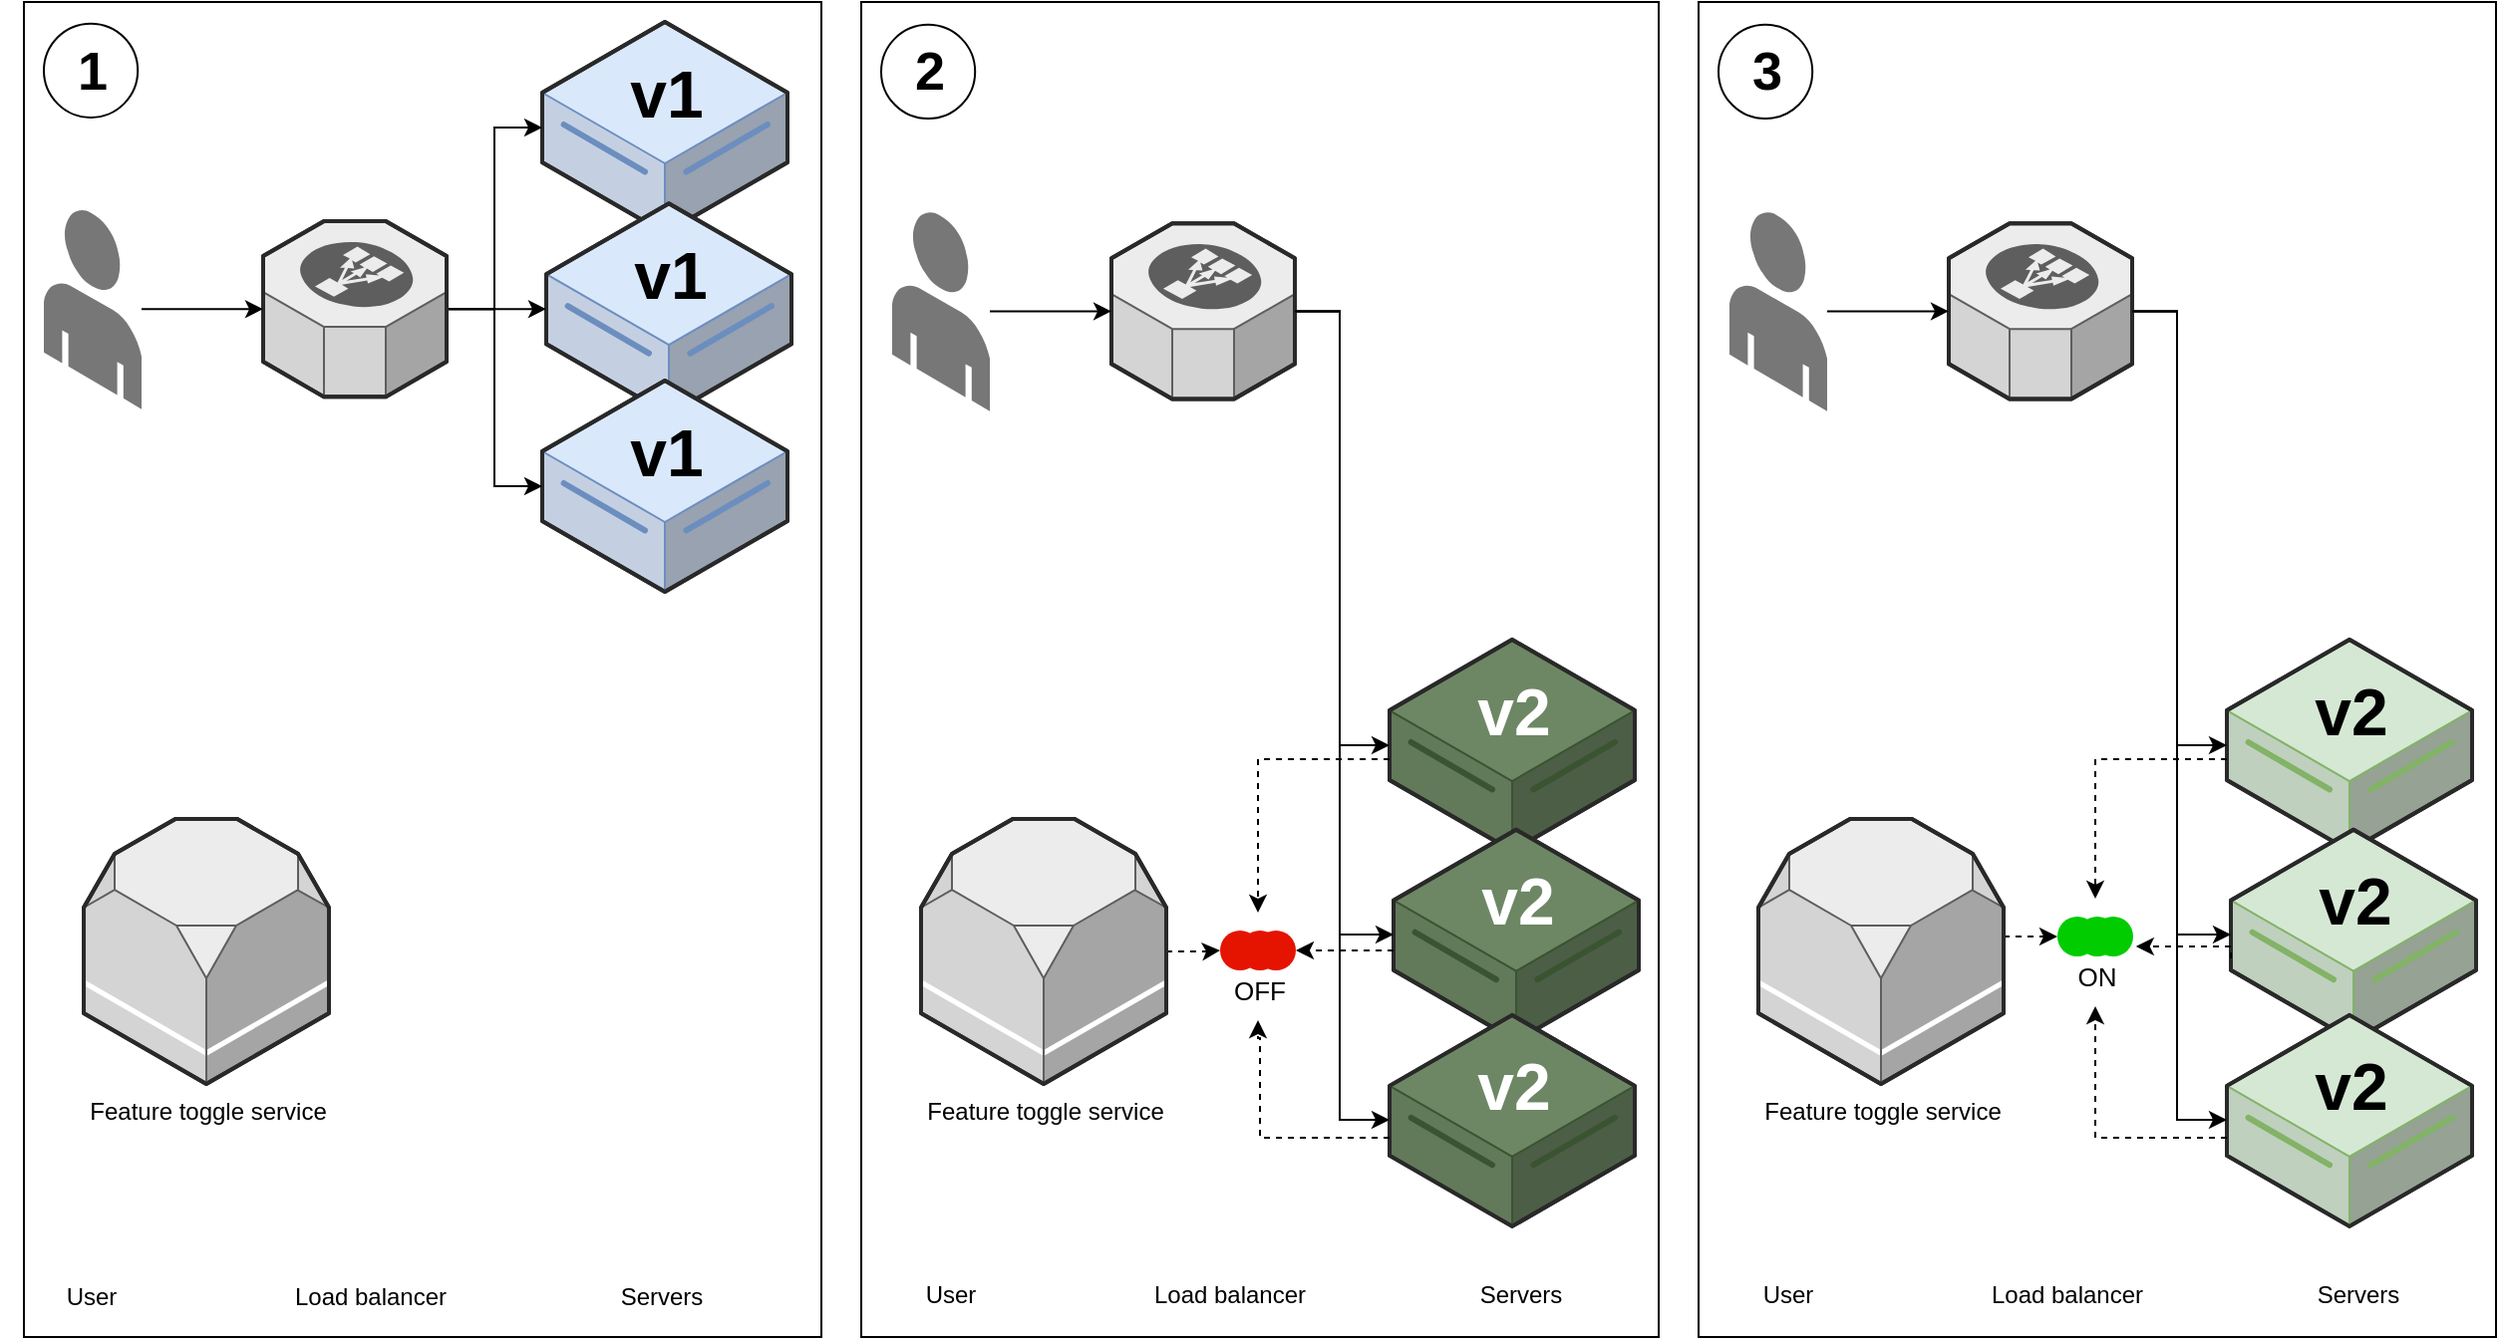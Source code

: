 <mxfile version="24.4.8" type="device">
  <diagram name="Page-1" id="-ZYCApN5Wwl5NKDxl_Fw">
    <mxGraphModel dx="1434" dy="795" grid="1" gridSize="10" guides="1" tooltips="1" connect="1" arrows="1" fold="1" page="1" pageScale="1" pageWidth="850" pageHeight="1100" math="0" shadow="0">
      <root>
        <mxCell id="0" />
        <mxCell id="1" parent="0" />
        <mxCell id="LBr9hsCO0pmCrkEfYy0i-32" value="" style="group" parent="1" vertex="1" connectable="0">
          <mxGeometry x="40" y="330" width="400" height="670" as="geometry" />
        </mxCell>
        <mxCell id="LBr9hsCO0pmCrkEfYy0i-30" value="" style="rounded=0;whiteSpace=wrap;html=1;fillColor=none;" parent="LBr9hsCO0pmCrkEfYy0i-32" vertex="1">
          <mxGeometry width="400" height="670" as="geometry" />
        </mxCell>
        <mxCell id="LBr9hsCO0pmCrkEfYy0i-31" value="1" style="ellipse;whiteSpace=wrap;html=1;aspect=fixed;fontSize=27;fontStyle=1;spacing=2;spacingLeft=2;spacingTop=1;" parent="LBr9hsCO0pmCrkEfYy0i-32" vertex="1">
          <mxGeometry x="10" y="10.881" width="47.103" height="47.103" as="geometry" />
        </mxCell>
        <mxCell id="LBr9hsCO0pmCrkEfYy0i-33" value="Servers" style="text;html=1;align=center;verticalAlign=middle;whiteSpace=wrap;rounded=0;" parent="LBr9hsCO0pmCrkEfYy0i-32" vertex="1">
          <mxGeometry x="290" y="634.999" width="60" height="29.92" as="geometry" />
        </mxCell>
        <mxCell id="LBr9hsCO0pmCrkEfYy0i-34" value="Load balancer" style="text;html=1;align=center;verticalAlign=middle;whiteSpace=wrap;rounded=0;" parent="LBr9hsCO0pmCrkEfYy0i-32" vertex="1">
          <mxGeometry x="129" y="635" width="90" height="29.92" as="geometry" />
        </mxCell>
        <mxCell id="LBr9hsCO0pmCrkEfYy0i-35" value="User" style="text;html=1;align=center;verticalAlign=middle;whiteSpace=wrap;rounded=0;" parent="LBr9hsCO0pmCrkEfYy0i-32" vertex="1">
          <mxGeometry x="-11.45" y="635" width="90" height="29.92" as="geometry" />
        </mxCell>
        <mxCell id="4t6IRQGJUWUlRsPpb1F--1" value="Feature toggle service" style="verticalLabelPosition=bottom;html=1;verticalAlign=top;strokeWidth=1;align=center;outlineConnect=0;dashed=0;outlineConnect=0;shape=mxgraph.aws3d.rds;fillColor=#ECECEC;strokeColor=#5E5E5E;aspect=fixed;" vertex="1" parent="LBr9hsCO0pmCrkEfYy0i-32">
          <mxGeometry x="30" y="410" width="123" height="133" as="geometry" />
        </mxCell>
        <mxCell id="LBr9hsCO0pmCrkEfYy0i-1" value="&lt;div style=&quot;font-size: 8px;&quot;&gt;&lt;font style=&quot;font-size: 8px;&quot;&gt;&lt;br style=&quot;&quot;&gt;&lt;/font&gt;&lt;/div&gt;v1" style="verticalLabelPosition=middle;html=1;verticalAlign=top;strokeWidth=1;align=center;outlineConnect=0;dashed=0;outlineConnect=0;shape=mxgraph.aws3d.dataServer;strokeColor=#6c8ebf;aspect=fixed;fillColor=#dae8fc;labelPosition=center;fontStyle=1;fontSize=33;" parent="1" vertex="1">
          <mxGeometry x="300" y="340" width="123" height="106" as="geometry" />
        </mxCell>
        <mxCell id="LBr9hsCO0pmCrkEfYy0i-4" value="&lt;div style=&quot;font-size: 8px;&quot;&gt;&lt;font style=&quot;font-size: 8px;&quot;&gt;&lt;br style=&quot;&quot;&gt;&lt;/font&gt;&lt;/div&gt;v1" style="verticalLabelPosition=middle;html=1;verticalAlign=top;strokeWidth=1;align=center;outlineConnect=0;dashed=0;outlineConnect=0;shape=mxgraph.aws3d.dataServer;strokeColor=#6c8ebf;aspect=fixed;fillColor=#dae8fc;labelPosition=center;fontStyle=1;fontSize=33;" parent="1" vertex="1">
          <mxGeometry x="302" y="431.09" width="123" height="106" as="geometry" />
        </mxCell>
        <mxCell id="LBr9hsCO0pmCrkEfYy0i-5" value="&lt;div style=&quot;font-size: 8px;&quot;&gt;&lt;font style=&quot;font-size: 8px;&quot;&gt;&lt;br style=&quot;&quot;&gt;&lt;/font&gt;&lt;/div&gt;v1" style="verticalLabelPosition=middle;html=1;verticalAlign=top;strokeWidth=1;align=center;outlineConnect=0;dashed=0;outlineConnect=0;shape=mxgraph.aws3d.dataServer;strokeColor=#6c8ebf;aspect=fixed;fillColor=#dae8fc;labelPosition=center;fontStyle=1;fontSize=33;" parent="1" vertex="1">
          <mxGeometry x="300" y="520" width="123" height="106" as="geometry" />
        </mxCell>
        <mxCell id="LBr9hsCO0pmCrkEfYy0i-9" style="edgeStyle=orthogonalEdgeStyle;rounded=0;orthogonalLoop=1;jettySize=auto;html=1;" parent="1" source="LBr9hsCO0pmCrkEfYy0i-6" target="LBr9hsCO0pmCrkEfYy0i-1" edge="1">
          <mxGeometry relative="1" as="geometry" />
        </mxCell>
        <mxCell id="LBr9hsCO0pmCrkEfYy0i-10" style="edgeStyle=orthogonalEdgeStyle;rounded=0;orthogonalLoop=1;jettySize=auto;html=1;" parent="1" source="LBr9hsCO0pmCrkEfYy0i-6" target="LBr9hsCO0pmCrkEfYy0i-4" edge="1">
          <mxGeometry relative="1" as="geometry" />
        </mxCell>
        <mxCell id="LBr9hsCO0pmCrkEfYy0i-11" style="edgeStyle=orthogonalEdgeStyle;rounded=0;orthogonalLoop=1;jettySize=auto;html=1;" parent="1" source="LBr9hsCO0pmCrkEfYy0i-6" target="LBr9hsCO0pmCrkEfYy0i-5" edge="1">
          <mxGeometry relative="1" as="geometry" />
        </mxCell>
        <mxCell id="LBr9hsCO0pmCrkEfYy0i-6" value="" style="verticalLabelPosition=bottom;html=1;verticalAlign=top;strokeWidth=1;align=center;outlineConnect=0;dashed=0;outlineConnect=0;shape=mxgraph.aws3d.elasticLoadBalancing;fillColor=#ECECEC;strokeColor=#5E5E5E;aspect=fixed;" parent="1" vertex="1">
          <mxGeometry x="160" y="440.01" width="92" height="88.17" as="geometry" />
        </mxCell>
        <mxCell id="LBr9hsCO0pmCrkEfYy0i-8" style="edgeStyle=orthogonalEdgeStyle;rounded=0;orthogonalLoop=1;jettySize=auto;html=1;" parent="1" source="LBr9hsCO0pmCrkEfYy0i-7" target="LBr9hsCO0pmCrkEfYy0i-6" edge="1">
          <mxGeometry relative="1" as="geometry" />
        </mxCell>
        <mxCell id="LBr9hsCO0pmCrkEfYy0i-7" value="" style="verticalLabelPosition=bottom;html=1;verticalAlign=top;strokeWidth=1;align=center;outlineConnect=0;dashed=0;outlineConnect=0;shape=mxgraph.aws3d.end_user;strokeColor=none;fillColor=#777777;aspect=fixed;" parent="1" vertex="1">
          <mxGeometry x="50" y="433.86" width="49" height="100.46" as="geometry" />
        </mxCell>
        <mxCell id="LBr9hsCO0pmCrkEfYy0i-36" value="" style="group;labelBackgroundColor=none;" parent="1" vertex="1" connectable="0">
          <mxGeometry x="460" y="330" width="400" height="670" as="geometry" />
        </mxCell>
        <mxCell id="LBr9hsCO0pmCrkEfYy0i-37" value="" style="rounded=0;whiteSpace=wrap;html=1;fillColor=none;" parent="LBr9hsCO0pmCrkEfYy0i-36" vertex="1">
          <mxGeometry width="400" height="670" as="geometry" />
        </mxCell>
        <mxCell id="LBr9hsCO0pmCrkEfYy0i-38" value="2" style="ellipse;whiteSpace=wrap;html=1;aspect=fixed;fontSize=27;fontStyle=1;spacing=2;spacingLeft=2;spacingTop=1;" parent="LBr9hsCO0pmCrkEfYy0i-36" vertex="1">
          <mxGeometry x="10" y="11.391" width="47.103" height="47.103" as="geometry" />
        </mxCell>
        <mxCell id="LBr9hsCO0pmCrkEfYy0i-39" value="Servers" style="text;html=1;align=center;verticalAlign=middle;whiteSpace=wrap;rounded=0;" parent="LBr9hsCO0pmCrkEfYy0i-36" vertex="1">
          <mxGeometry x="301.45" y="633.707" width="60" height="31.322" as="geometry" />
        </mxCell>
        <mxCell id="LBr9hsCO0pmCrkEfYy0i-40" value="Load balancer" style="text;html=1;align=center;verticalAlign=middle;whiteSpace=wrap;rounded=0;" parent="LBr9hsCO0pmCrkEfYy0i-36" vertex="1">
          <mxGeometry x="140.45" y="633.708" width="90" height="31.323" as="geometry" />
        </mxCell>
        <mxCell id="LBr9hsCO0pmCrkEfYy0i-41" value="User" style="text;html=1;align=center;verticalAlign=middle;whiteSpace=wrap;rounded=0;" parent="LBr9hsCO0pmCrkEfYy0i-36" vertex="1">
          <mxGeometry y="633.708" width="90" height="31.323" as="geometry" />
        </mxCell>
        <mxCell id="uBw3s3g_Egiud1kMh2EL-10" value="&lt;div style=&quot;font-size: 8px;&quot;&gt;&lt;font style=&quot;font-size: 8px;&quot;&gt;&lt;br style=&quot;&quot;&gt;&lt;/font&gt;&lt;/div&gt;v2" style="verticalLabelPosition=middle;html=1;verticalAlign=top;strokeWidth=1;align=center;outlineConnect=0;dashed=0;outlineConnect=0;shape=mxgraph.aws3d.dataServer;strokeColor=#3A5431;aspect=fixed;fillColor=#6d8764;labelPosition=center;fontStyle=1;fontSize=33;fontColor=#ffffff;" parent="LBr9hsCO0pmCrkEfYy0i-36" vertex="1">
          <mxGeometry x="265" y="320.004" width="123" height="106" as="geometry" />
        </mxCell>
        <mxCell id="uBw3s3g_Egiud1kMh2EL-11" value="&lt;div style=&quot;font-size: 8px;&quot;&gt;&lt;font style=&quot;font-size: 8px;&quot;&gt;&lt;br style=&quot;&quot;&gt;&lt;/font&gt;&lt;/div&gt;v2" style="verticalLabelPosition=middle;html=1;verticalAlign=top;strokeWidth=1;align=center;outlineConnect=0;dashed=0;outlineConnect=0;shape=mxgraph.aws3d.dataServer;strokeColor=#3A5431;aspect=fixed;fillColor=#6d8764;labelPosition=center;fontStyle=1;fontSize=33;fontColor=#ffffff;" parent="LBr9hsCO0pmCrkEfYy0i-36" vertex="1">
          <mxGeometry x="267" y="415.364" width="123" height="106" as="geometry" />
        </mxCell>
        <mxCell id="uBw3s3g_Egiud1kMh2EL-12" value="&lt;div style=&quot;font-size: 8px;&quot;&gt;&lt;font style=&quot;font-size: 8px;&quot;&gt;&lt;br style=&quot;&quot;&gt;&lt;/font&gt;&lt;/div&gt;v2" style="verticalLabelPosition=middle;html=1;verticalAlign=top;strokeWidth=1;align=center;outlineConnect=0;dashed=0;outlineConnect=0;shape=mxgraph.aws3d.dataServer;strokeColor=#3A5431;aspect=fixed;fillColor=#6d8764;labelPosition=center;fontStyle=1;fontSize=33;fontColor=#ffffff;" parent="LBr9hsCO0pmCrkEfYy0i-36" vertex="1">
          <mxGeometry x="265" y="508.441" width="123" height="106" as="geometry" />
        </mxCell>
        <mxCell id="uBw3s3g_Egiud1kMh2EL-24" style="edgeStyle=orthogonalEdgeStyle;rounded=0;orthogonalLoop=1;jettySize=auto;html=1;" parent="1" source="uBw3s3g_Egiud1kMh2EL-19" target="uBw3s3g_Egiud1kMh2EL-11" edge="1">
          <mxGeometry relative="1" as="geometry">
            <Array as="points">
              <mxPoint x="700" y="485" />
              <mxPoint x="700" y="798" />
            </Array>
          </mxGeometry>
        </mxCell>
        <mxCell id="uBw3s3g_Egiud1kMh2EL-25" style="edgeStyle=orthogonalEdgeStyle;rounded=0;orthogonalLoop=1;jettySize=auto;html=1;" parent="1" source="uBw3s3g_Egiud1kMh2EL-19" target="uBw3s3g_Egiud1kMh2EL-12" edge="1">
          <mxGeometry relative="1" as="geometry">
            <Array as="points">
              <mxPoint x="700" y="485" />
              <mxPoint x="700" y="891" />
            </Array>
          </mxGeometry>
        </mxCell>
        <mxCell id="uBw3s3g_Egiud1kMh2EL-19" value="" style="verticalLabelPosition=bottom;html=1;verticalAlign=top;strokeWidth=1;align=center;outlineConnect=0;dashed=0;outlineConnect=0;shape=mxgraph.aws3d.elasticLoadBalancing;fillColor=#ECECEC;strokeColor=#5E5E5E;aspect=fixed;" parent="1" vertex="1">
          <mxGeometry x="585.5" y="441.11" width="92" height="88.17" as="geometry" />
        </mxCell>
        <mxCell id="uBw3s3g_Egiud1kMh2EL-20" style="edgeStyle=orthogonalEdgeStyle;rounded=0;orthogonalLoop=1;jettySize=auto;html=1;" parent="1" source="uBw3s3g_Egiud1kMh2EL-21" target="uBw3s3g_Egiud1kMh2EL-19" edge="1">
          <mxGeometry relative="1" as="geometry" />
        </mxCell>
        <mxCell id="uBw3s3g_Egiud1kMh2EL-21" value="" style="verticalLabelPosition=bottom;html=1;verticalAlign=top;strokeWidth=1;align=center;outlineConnect=0;dashed=0;outlineConnect=0;shape=mxgraph.aws3d.end_user;strokeColor=none;fillColor=#777777;aspect=fixed;" parent="1" vertex="1">
          <mxGeometry x="475.5" y="434.96" width="49" height="100.46" as="geometry" />
        </mxCell>
        <mxCell id="uBw3s3g_Egiud1kMh2EL-23" style="edgeStyle=orthogonalEdgeStyle;rounded=0;orthogonalLoop=1;jettySize=auto;html=1;" parent="1" source="uBw3s3g_Egiud1kMh2EL-19" target="uBw3s3g_Egiud1kMh2EL-10" edge="1">
          <mxGeometry relative="1" as="geometry">
            <mxPoint x="679.5" y="485.201" as="sourcePoint" />
            <mxPoint x="727" y="703" as="targetPoint" />
            <Array as="points">
              <mxPoint x="700" y="485" />
              <mxPoint x="700" y="703" />
            </Array>
          </mxGeometry>
        </mxCell>
        <mxCell id="uBw3s3g_Egiud1kMh2EL-26" value="" style="group" parent="1" vertex="1" connectable="0">
          <mxGeometry x="880" y="330" width="400" height="670" as="geometry" />
        </mxCell>
        <mxCell id="uBw3s3g_Egiud1kMh2EL-27" value="" style="rounded=0;whiteSpace=wrap;html=1;fillColor=none;" parent="uBw3s3g_Egiud1kMh2EL-26" vertex="1">
          <mxGeometry width="400" height="670" as="geometry" />
        </mxCell>
        <mxCell id="uBw3s3g_Egiud1kMh2EL-28" value="3" style="ellipse;whiteSpace=wrap;html=1;aspect=fixed;fontSize=27;fontStyle=1;spacing=2;spacingLeft=2;spacingTop=1;" parent="uBw3s3g_Egiud1kMh2EL-26" vertex="1">
          <mxGeometry x="10" y="11.391" width="47.103" height="47.103" as="geometry" />
        </mxCell>
        <mxCell id="uBw3s3g_Egiud1kMh2EL-29" value="Servers" style="text;html=1;align=center;verticalAlign=middle;whiteSpace=wrap;rounded=0;" parent="uBw3s3g_Egiud1kMh2EL-26" vertex="1">
          <mxGeometry x="301.45" y="633.707" width="60" height="31.322" as="geometry" />
        </mxCell>
        <mxCell id="uBw3s3g_Egiud1kMh2EL-30" value="Load balancer" style="text;html=1;align=center;verticalAlign=middle;whiteSpace=wrap;rounded=0;" parent="uBw3s3g_Egiud1kMh2EL-26" vertex="1">
          <mxGeometry x="140.45" y="633.708" width="90" height="31.323" as="geometry" />
        </mxCell>
        <mxCell id="uBw3s3g_Egiud1kMh2EL-31" value="User" style="text;html=1;align=center;verticalAlign=middle;whiteSpace=wrap;rounded=0;" parent="uBw3s3g_Egiud1kMh2EL-26" vertex="1">
          <mxGeometry y="633.708" width="90" height="31.323" as="geometry" />
        </mxCell>
        <mxCell id="uBw3s3g_Egiud1kMh2EL-32" value="&lt;div style=&quot;font-size: 8px;&quot;&gt;&lt;font style=&quot;font-size: 8px;&quot;&gt;&lt;br style=&quot;&quot;&gt;&lt;/font&gt;&lt;/div&gt;v2" style="verticalLabelPosition=middle;html=1;verticalAlign=top;strokeWidth=1;align=center;outlineConnect=0;dashed=0;outlineConnect=0;shape=mxgraph.aws3d.dataServer;strokeColor=#82b366;aspect=fixed;fillColor=#d5e8d4;labelPosition=center;fontStyle=1;fontSize=33;" parent="uBw3s3g_Egiud1kMh2EL-26" vertex="1">
          <mxGeometry x="265" y="320.004" width="123" height="106" as="geometry" />
        </mxCell>
        <mxCell id="uBw3s3g_Egiud1kMh2EL-33" value="&lt;div style=&quot;font-size: 8px;&quot;&gt;&lt;font style=&quot;font-size: 8px;&quot;&gt;&lt;br style=&quot;&quot;&gt;&lt;/font&gt;&lt;/div&gt;v2" style="verticalLabelPosition=middle;html=1;verticalAlign=top;strokeWidth=1;align=center;outlineConnect=0;dashed=0;outlineConnect=0;shape=mxgraph.aws3d.dataServer;strokeColor=#82b366;aspect=fixed;fillColor=#d5e8d4;labelPosition=center;fontStyle=1;fontSize=33;" parent="uBw3s3g_Egiud1kMh2EL-26" vertex="1">
          <mxGeometry x="267" y="415.364" width="123" height="106" as="geometry" />
        </mxCell>
        <mxCell id="uBw3s3g_Egiud1kMh2EL-34" value="&lt;div style=&quot;font-size: 8px;&quot;&gt;&lt;font style=&quot;font-size: 8px;&quot;&gt;&lt;br style=&quot;&quot;&gt;&lt;/font&gt;&lt;/div&gt;v2" style="verticalLabelPosition=middle;html=1;verticalAlign=top;strokeWidth=1;align=center;outlineConnect=0;dashed=0;outlineConnect=0;shape=mxgraph.aws3d.dataServer;strokeColor=#82b366;aspect=fixed;fillColor=#d5e8d4;labelPosition=center;fontStyle=1;fontSize=33;" parent="uBw3s3g_Egiud1kMh2EL-26" vertex="1">
          <mxGeometry x="265" y="508.441" width="123" height="106" as="geometry" />
        </mxCell>
        <mxCell id="4t6IRQGJUWUlRsPpb1F--28" style="edgeStyle=orthogonalEdgeStyle;rounded=0;orthogonalLoop=1;jettySize=auto;html=1;dashed=1;" edge="1" parent="uBw3s3g_Egiud1kMh2EL-26" target="4t6IRQGJUWUlRsPpb1F--18">
          <mxGeometry relative="1" as="geometry">
            <mxPoint x="265" y="570.037" as="sourcePoint" />
            <mxPoint x="199" y="490" as="targetPoint" />
            <Array as="points">
              <mxPoint x="199" y="570" />
            </Array>
          </mxGeometry>
        </mxCell>
        <mxCell id="4t6IRQGJUWUlRsPpb1F--43" style="edgeStyle=orthogonalEdgeStyle;rounded=0;orthogonalLoop=1;jettySize=auto;html=1;dashed=1;entryX=0.824;entryY=0.003;entryDx=0;entryDy=0;entryPerimeter=0;" edge="1" parent="uBw3s3g_Egiud1kMh2EL-26" target="4t6IRQGJUWUlRsPpb1F--18">
          <mxGeometry relative="1" as="geometry">
            <mxPoint x="267" y="479.998" as="sourcePoint" />
            <mxPoint x="220" y="470" as="targetPoint" />
            <Array as="points">
              <mxPoint x="267" y="474" />
              <mxPoint x="219" y="474" />
            </Array>
          </mxGeometry>
        </mxCell>
        <mxCell id="uBw3s3g_Egiud1kMh2EL-41" style="edgeStyle=orthogonalEdgeStyle;rounded=0;orthogonalLoop=1;jettySize=auto;html=1;" parent="1" source="uBw3s3g_Egiud1kMh2EL-43" target="uBw3s3g_Egiud1kMh2EL-33" edge="1">
          <mxGeometry relative="1" as="geometry">
            <Array as="points">
              <mxPoint x="1120" y="485" />
              <mxPoint x="1120" y="798" />
            </Array>
          </mxGeometry>
        </mxCell>
        <mxCell id="uBw3s3g_Egiud1kMh2EL-42" style="edgeStyle=orthogonalEdgeStyle;rounded=0;orthogonalLoop=1;jettySize=auto;html=1;" parent="1" source="uBw3s3g_Egiud1kMh2EL-43" target="uBw3s3g_Egiud1kMh2EL-34" edge="1">
          <mxGeometry relative="1" as="geometry">
            <Array as="points">
              <mxPoint x="1120" y="485" />
              <mxPoint x="1120" y="891" />
            </Array>
          </mxGeometry>
        </mxCell>
        <mxCell id="uBw3s3g_Egiud1kMh2EL-43" value="" style="verticalLabelPosition=bottom;html=1;verticalAlign=top;strokeWidth=1;align=center;outlineConnect=0;dashed=0;outlineConnect=0;shape=mxgraph.aws3d.elasticLoadBalancing;fillColor=#ECECEC;strokeColor=#5E5E5E;aspect=fixed;" parent="1" vertex="1">
          <mxGeometry x="1005.5" y="441.11" width="92" height="88.17" as="geometry" />
        </mxCell>
        <mxCell id="uBw3s3g_Egiud1kMh2EL-44" style="edgeStyle=orthogonalEdgeStyle;rounded=0;orthogonalLoop=1;jettySize=auto;html=1;" parent="1" source="uBw3s3g_Egiud1kMh2EL-45" target="uBw3s3g_Egiud1kMh2EL-43" edge="1">
          <mxGeometry relative="1" as="geometry" />
        </mxCell>
        <mxCell id="uBw3s3g_Egiud1kMh2EL-45" value="" style="verticalLabelPosition=bottom;html=1;verticalAlign=top;strokeWidth=1;align=center;outlineConnect=0;dashed=0;outlineConnect=0;shape=mxgraph.aws3d.end_user;strokeColor=none;fillColor=#777777;aspect=fixed;" parent="1" vertex="1">
          <mxGeometry x="895.5" y="434.96" width="49" height="100.46" as="geometry" />
        </mxCell>
        <mxCell id="uBw3s3g_Egiud1kMh2EL-46" style="edgeStyle=orthogonalEdgeStyle;rounded=0;orthogonalLoop=1;jettySize=auto;html=1;" parent="1" source="uBw3s3g_Egiud1kMh2EL-43" target="uBw3s3g_Egiud1kMh2EL-32" edge="1">
          <mxGeometry relative="1" as="geometry">
            <mxPoint x="1099.5" y="485.201" as="sourcePoint" />
            <mxPoint x="1147" y="703" as="targetPoint" />
            <Array as="points">
              <mxPoint x="1120" y="485" />
              <mxPoint x="1120" y="703" />
            </Array>
          </mxGeometry>
        </mxCell>
        <mxCell id="4t6IRQGJUWUlRsPpb1F--39" style="edgeStyle=orthogonalEdgeStyle;rounded=0;orthogonalLoop=1;jettySize=auto;html=1;entryX=0;entryY=0.5;entryDx=0;entryDy=0;dashed=1;" edge="1" parent="1" source="4t6IRQGJUWUlRsPpb1F--3" target="4t6IRQGJUWUlRsPpb1F--35">
          <mxGeometry relative="1" as="geometry" />
        </mxCell>
        <mxCell id="4t6IRQGJUWUlRsPpb1F--3" value="Feature toggle service" style="verticalLabelPosition=bottom;html=1;verticalAlign=top;strokeWidth=1;align=center;outlineConnect=0;dashed=0;outlineConnect=0;shape=mxgraph.aws3d.rds;fillColor=#ECECEC;strokeColor=#5E5E5E;aspect=fixed;" vertex="1" parent="1">
          <mxGeometry x="490" y="740" width="123" height="133" as="geometry" />
        </mxCell>
        <mxCell id="4t6IRQGJUWUlRsPpb1F--45" style="edgeStyle=orthogonalEdgeStyle;rounded=0;orthogonalLoop=1;jettySize=auto;html=1;entryX=1;entryY=0.5;entryDx=0;entryDy=0;dashed=1;" edge="1" parent="1" source="4t6IRQGJUWUlRsPpb1F--4" target="4t6IRQGJUWUlRsPpb1F--41">
          <mxGeometry relative="1" as="geometry">
            <Array as="points">
              <mxPoint x="1040" y="799" />
              <mxPoint x="1040" y="799" />
            </Array>
          </mxGeometry>
        </mxCell>
        <mxCell id="4t6IRQGJUWUlRsPpb1F--4" value="Feature toggle service" style="verticalLabelPosition=bottom;html=1;verticalAlign=top;strokeWidth=1;align=center;outlineConnect=0;dashed=0;outlineConnect=0;shape=mxgraph.aws3d.rds;fillColor=#ECECEC;strokeColor=#5E5E5E;aspect=fixed;" vertex="1" parent="1">
          <mxGeometry x="910" y="740" width="123" height="133" as="geometry" />
        </mxCell>
        <mxCell id="4t6IRQGJUWUlRsPpb1F--27" value="" style="group" vertex="1" connectable="0" parent="1">
          <mxGeometry x="1050" y="780" width="60" height="54" as="geometry" />
        </mxCell>
        <mxCell id="4t6IRQGJUWUlRsPpb1F--18" value="ON" style="text;html=1;align=center;verticalAlign=middle;whiteSpace=wrap;rounded=0;fontStyle=0;fontSize=13;fontColor=#000000;" vertex="1" parent="4t6IRQGJUWUlRsPpb1F--27">
          <mxGeometry y="24" width="60" height="30" as="geometry" />
        </mxCell>
        <mxCell id="4t6IRQGJUWUlRsPpb1F--26" value="" style="group" vertex="1" connectable="0" parent="4t6IRQGJUWUlRsPpb1F--27">
          <mxGeometry x="10" width="38" height="38" as="geometry" />
        </mxCell>
        <mxCell id="4t6IRQGJUWUlRsPpb1F--22" value="" style="ellipse;whiteSpace=wrap;html=1;fillColor=#00CC00;fontColor=#ffffff;strokeColor=none;" vertex="1" parent="4t6IRQGJUWUlRsPpb1F--26">
          <mxGeometry y="9" width="20" height="20" as="geometry" />
        </mxCell>
        <mxCell id="4t6IRQGJUWUlRsPpb1F--25" value="" style="ellipse;whiteSpace=wrap;html=1;fillColor=#00CC00;fontColor=#ffffff;strokeColor=none;" vertex="1" parent="4t6IRQGJUWUlRsPpb1F--26">
          <mxGeometry x="18" y="9" width="20" height="20" as="geometry" />
        </mxCell>
        <mxCell id="4t6IRQGJUWUlRsPpb1F--24" value="" style="ellipse;whiteSpace=wrap;html=1;fillColor=#00CC00;fontColor=#ffffff;strokeColor=none;" vertex="1" parent="4t6IRQGJUWUlRsPpb1F--26">
          <mxGeometry x="10" y="9" width="20" height="20" as="geometry" />
        </mxCell>
        <mxCell id="4t6IRQGJUWUlRsPpb1F--41" value="" style="shape=image;html=1;verticalAlign=middle;verticalLabelPosition=middle;labelBackgroundColor=#ffffff;imageAspect=0;aspect=fixed;image=https://cdn1.iconfinder.com/data/icons/ionicons-outline-vol-2/512/toggle-outline-128.png;labelPosition=center;align=left;rotation=-180;" vertex="1" parent="4t6IRQGJUWUlRsPpb1F--26">
          <mxGeometry width="38" height="38" as="geometry" />
        </mxCell>
        <mxCell id="4t6IRQGJUWUlRsPpb1F--29" value="" style="group" vertex="1" connectable="0" parent="1">
          <mxGeometry x="630" y="787" width="60" height="54" as="geometry" />
        </mxCell>
        <mxCell id="4t6IRQGJUWUlRsPpb1F--30" value="OFF" style="text;html=1;align=center;verticalAlign=middle;whiteSpace=wrap;rounded=0;fontStyle=0;fontSize=13;fontColor=#000000;" vertex="1" parent="4t6IRQGJUWUlRsPpb1F--29">
          <mxGeometry y="24" width="60" height="30" as="geometry" />
        </mxCell>
        <mxCell id="4t6IRQGJUWUlRsPpb1F--31" value="" style="group" vertex="1" connectable="0" parent="4t6IRQGJUWUlRsPpb1F--29">
          <mxGeometry x="10" width="38" height="38" as="geometry" />
        </mxCell>
        <mxCell id="4t6IRQGJUWUlRsPpb1F--32" value="" style="ellipse;whiteSpace=wrap;html=1;fillColor=#e51400;fontColor=#ffffff;strokeColor=none;" vertex="1" parent="4t6IRQGJUWUlRsPpb1F--31">
          <mxGeometry y="9" width="20" height="20" as="geometry" />
        </mxCell>
        <mxCell id="4t6IRQGJUWUlRsPpb1F--33" value="" style="ellipse;whiteSpace=wrap;html=1;fillColor=#e51400;fontColor=#ffffff;strokeColor=none;" vertex="1" parent="4t6IRQGJUWUlRsPpb1F--31">
          <mxGeometry x="10" y="9" width="20" height="20" as="geometry" />
        </mxCell>
        <mxCell id="4t6IRQGJUWUlRsPpb1F--34" value="" style="ellipse;whiteSpace=wrap;html=1;fillColor=#e51400;fontColor=#ffffff;strokeColor=none;" vertex="1" parent="4t6IRQGJUWUlRsPpb1F--31">
          <mxGeometry x="18" y="9" width="20" height="20" as="geometry" />
        </mxCell>
        <mxCell id="4t6IRQGJUWUlRsPpb1F--35" value="" style="shape=image;html=1;verticalAlign=middle;verticalLabelPosition=middle;labelBackgroundColor=#ffffff;imageAspect=0;aspect=fixed;image=https://cdn1.iconfinder.com/data/icons/ionicons-outline-vol-2/512/toggle-outline-128.png;labelPosition=center;align=left;" vertex="1" parent="4t6IRQGJUWUlRsPpb1F--31">
          <mxGeometry width="38" height="38" as="geometry" />
        </mxCell>
        <mxCell id="4t6IRQGJUWUlRsPpb1F--36" style="edgeStyle=orthogonalEdgeStyle;rounded=0;orthogonalLoop=1;jettySize=auto;html=1;dashed=1;" edge="1" parent="1" source="uBw3s3g_Egiud1kMh2EL-12" target="4t6IRQGJUWUlRsPpb1F--30">
          <mxGeometry relative="1" as="geometry">
            <Array as="points">
              <mxPoint x="660" y="900" />
              <mxPoint x="660" y="850" />
              <mxPoint x="659" y="850" />
            </Array>
          </mxGeometry>
        </mxCell>
        <mxCell id="4t6IRQGJUWUlRsPpb1F--38" style="edgeStyle=orthogonalEdgeStyle;rounded=0;orthogonalLoop=1;jettySize=auto;html=1;dashed=1;" edge="1" parent="1" source="uBw3s3g_Egiud1kMh2EL-10" target="4t6IRQGJUWUlRsPpb1F--35">
          <mxGeometry relative="1" as="geometry">
            <Array as="points">
              <mxPoint x="659" y="710" />
            </Array>
          </mxGeometry>
        </mxCell>
        <mxCell id="4t6IRQGJUWUlRsPpb1F--40" style="edgeStyle=orthogonalEdgeStyle;rounded=0;orthogonalLoop=1;jettySize=auto;html=1;entryX=1;entryY=0.5;entryDx=0;entryDy=0;dashed=1;" edge="1" parent="1" source="uBw3s3g_Egiud1kMh2EL-11" target="4t6IRQGJUWUlRsPpb1F--35">
          <mxGeometry relative="1" as="geometry">
            <Array as="points">
              <mxPoint x="720" y="806" />
              <mxPoint x="720" y="806" />
            </Array>
          </mxGeometry>
        </mxCell>
        <mxCell id="4t6IRQGJUWUlRsPpb1F--42" style="edgeStyle=orthogonalEdgeStyle;rounded=0;orthogonalLoop=1;jettySize=auto;html=1;dashed=1;" edge="1" parent="1" source="uBw3s3g_Egiud1kMh2EL-32" target="4t6IRQGJUWUlRsPpb1F--41">
          <mxGeometry relative="1" as="geometry">
            <Array as="points">
              <mxPoint x="1079" y="710" />
            </Array>
          </mxGeometry>
        </mxCell>
      </root>
    </mxGraphModel>
  </diagram>
</mxfile>
